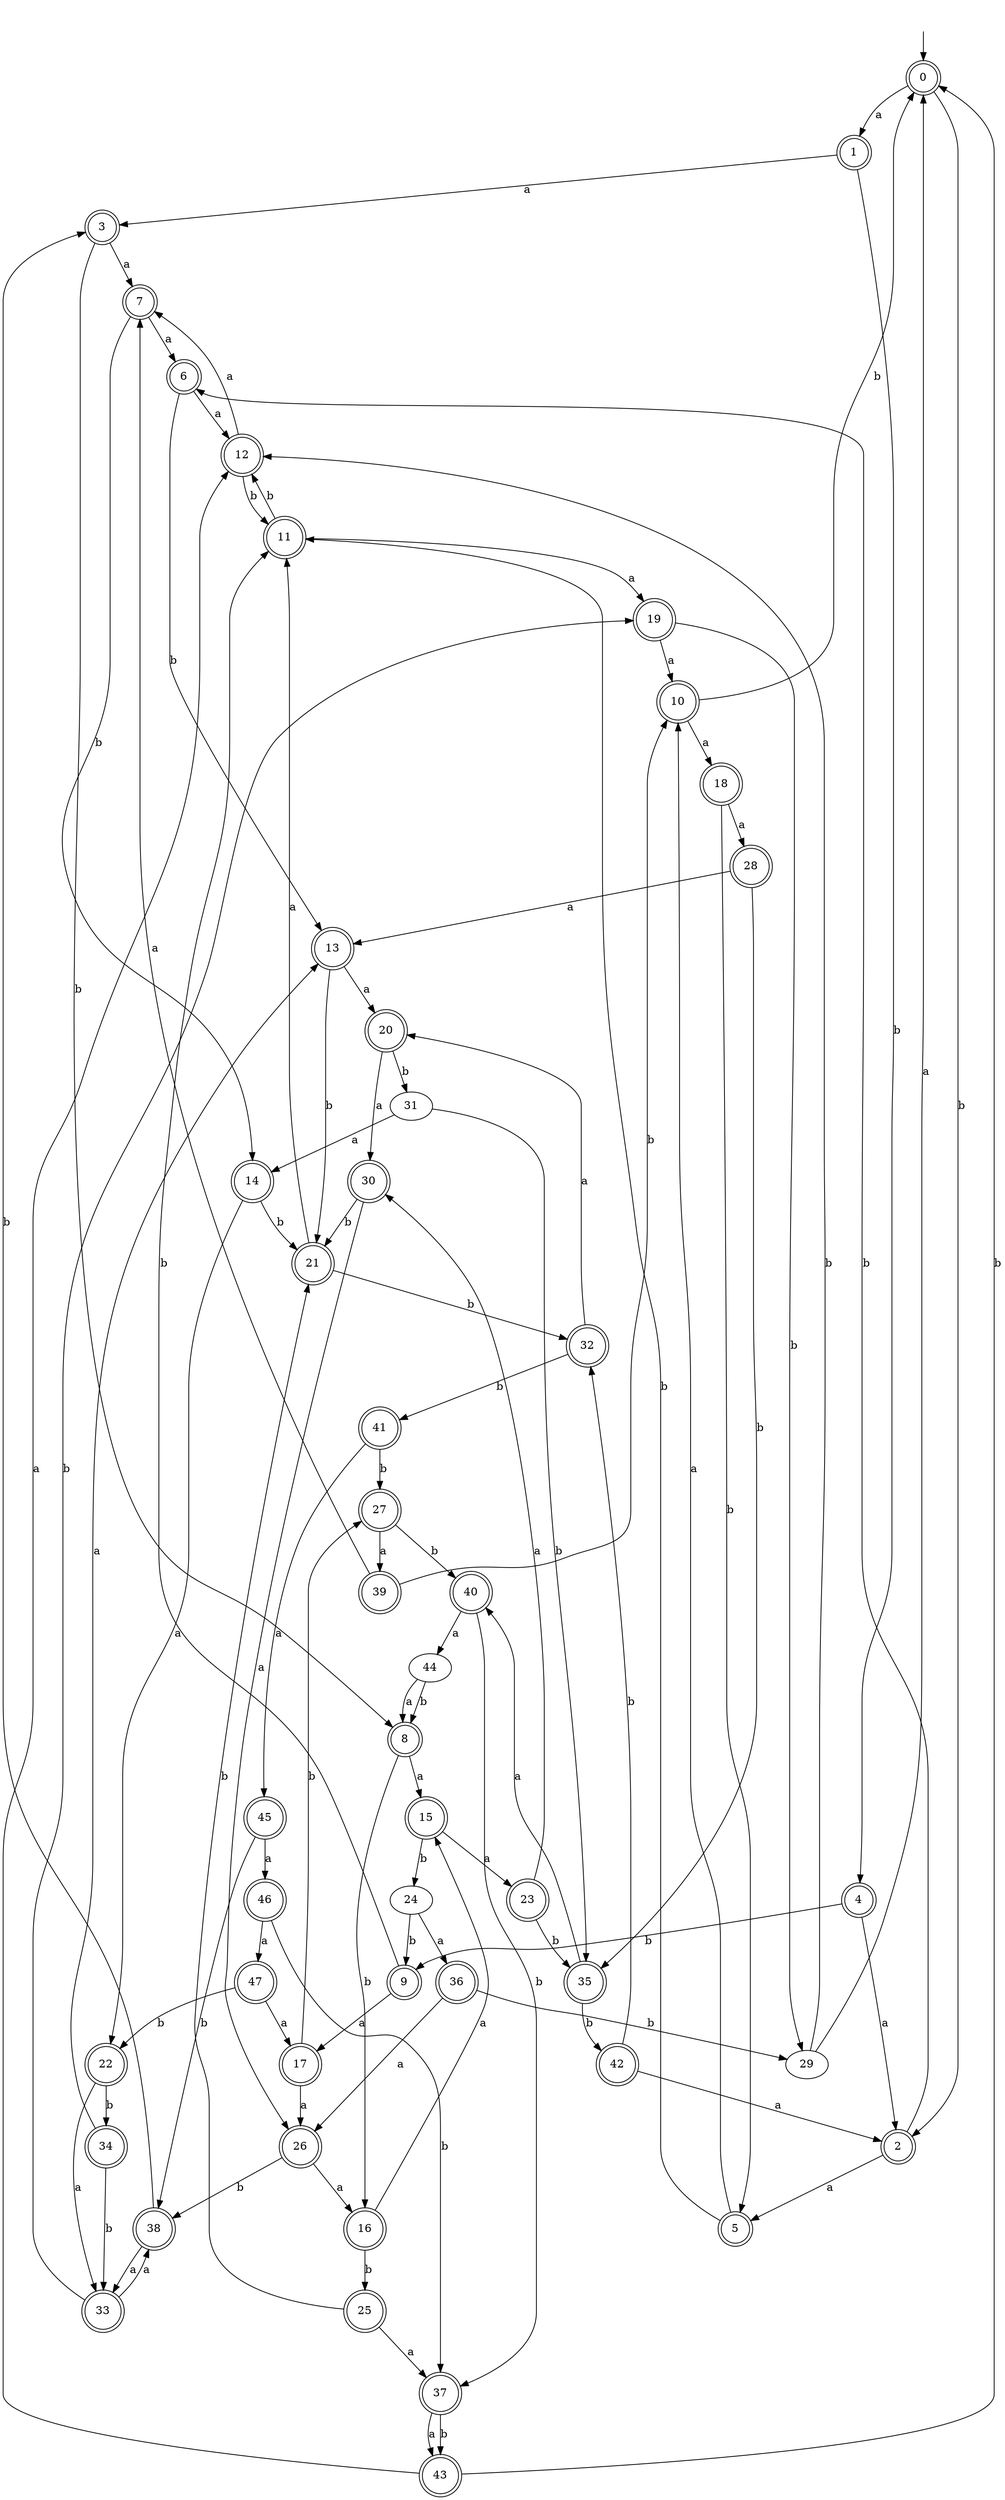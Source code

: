 digraph RandomDFA {
  __start0 [label="", shape=none];
  __start0 -> 0 [label=""];
  0 [shape=circle] [shape=doublecircle]
  0 -> 1 [label="a"]
  0 -> 2 [label="b"]
  1 [shape=doublecircle]
  1 -> 3 [label="a"]
  1 -> 4 [label="b"]
  2 [shape=doublecircle]
  2 -> 5 [label="a"]
  2 -> 6 [label="b"]
  3 [shape=doublecircle]
  3 -> 7 [label="a"]
  3 -> 8 [label="b"]
  4 [shape=doublecircle]
  4 -> 2 [label="a"]
  4 -> 9 [label="b"]
  5 [shape=doublecircle]
  5 -> 10 [label="a"]
  5 -> 11 [label="b"]
  6 [shape=doublecircle]
  6 -> 12 [label="a"]
  6 -> 13 [label="b"]
  7 [shape=doublecircle]
  7 -> 6 [label="a"]
  7 -> 14 [label="b"]
  8 [shape=doublecircle]
  8 -> 15 [label="a"]
  8 -> 16 [label="b"]
  9 [shape=doublecircle]
  9 -> 17 [label="a"]
  9 -> 11 [label="b"]
  10 [shape=doublecircle]
  10 -> 18 [label="a"]
  10 -> 0 [label="b"]
  11 [shape=doublecircle]
  11 -> 19 [label="a"]
  11 -> 12 [label="b"]
  12 [shape=doublecircle]
  12 -> 7 [label="a"]
  12 -> 11 [label="b"]
  13 [shape=doublecircle]
  13 -> 20 [label="a"]
  13 -> 21 [label="b"]
  14 [shape=doublecircle]
  14 -> 22 [label="a"]
  14 -> 21 [label="b"]
  15 [shape=doublecircle]
  15 -> 23 [label="a"]
  15 -> 24 [label="b"]
  16 [shape=doublecircle]
  16 -> 15 [label="a"]
  16 -> 25 [label="b"]
  17 [shape=doublecircle]
  17 -> 26 [label="a"]
  17 -> 27 [label="b"]
  18 [shape=doublecircle]
  18 -> 28 [label="a"]
  18 -> 5 [label="b"]
  19 [shape=doublecircle]
  19 -> 10 [label="a"]
  19 -> 29 [label="b"]
  20 [shape=doublecircle]
  20 -> 30 [label="a"]
  20 -> 31 [label="b"]
  21 [shape=doublecircle]
  21 -> 11 [label="a"]
  21 -> 32 [label="b"]
  22 [shape=doublecircle]
  22 -> 33 [label="a"]
  22 -> 34 [label="b"]
  23 [shape=doublecircle]
  23 -> 30 [label="a"]
  23 -> 35 [label="b"]
  24
  24 -> 36 [label="a"]
  24 -> 9 [label="b"]
  25 [shape=doublecircle]
  25 -> 37 [label="a"]
  25 -> 21 [label="b"]
  26 [shape=doublecircle]
  26 -> 16 [label="a"]
  26 -> 38 [label="b"]
  27 [shape=doublecircle]
  27 -> 39 [label="a"]
  27 -> 40 [label="b"]
  28 [shape=doublecircle]
  28 -> 13 [label="a"]
  28 -> 35 [label="b"]
  29
  29 -> 0 [label="a"]
  29 -> 12 [label="b"]
  30 [shape=doublecircle]
  30 -> 26 [label="a"]
  30 -> 21 [label="b"]
  31
  31 -> 14 [label="a"]
  31 -> 35 [label="b"]
  32 [shape=doublecircle]
  32 -> 20 [label="a"]
  32 -> 41 [label="b"]
  33 [shape=doublecircle]
  33 -> 38 [label="a"]
  33 -> 19 [label="b"]
  34 [shape=doublecircle]
  34 -> 13 [label="a"]
  34 -> 33 [label="b"]
  35 [shape=doublecircle]
  35 -> 40 [label="a"]
  35 -> 42 [label="b"]
  36 [shape=doublecircle]
  36 -> 26 [label="a"]
  36 -> 29 [label="b"]
  37 [shape=doublecircle]
  37 -> 43 [label="a"]
  37 -> 43 [label="b"]
  38 [shape=doublecircle]
  38 -> 33 [label="a"]
  38 -> 3 [label="b"]
  39 [shape=doublecircle]
  39 -> 7 [label="a"]
  39 -> 10 [label="b"]
  40 [shape=doublecircle]
  40 -> 44 [label="a"]
  40 -> 37 [label="b"]
  41 [shape=doublecircle]
  41 -> 45 [label="a"]
  41 -> 27 [label="b"]
  42 [shape=doublecircle]
  42 -> 2 [label="a"]
  42 -> 32 [label="b"]
  43 [shape=doublecircle]
  43 -> 12 [label="a"]
  43 -> 0 [label="b"]
  44
  44 -> 8 [label="a"]
  44 -> 8 [label="b"]
  45 [shape=doublecircle]
  45 -> 46 [label="a"]
  45 -> 38 [label="b"]
  46 [shape=doublecircle]
  46 -> 47 [label="a"]
  46 -> 37 [label="b"]
  47 [shape=doublecircle]
  47 -> 17 [label="a"]
  47 -> 22 [label="b"]
}
